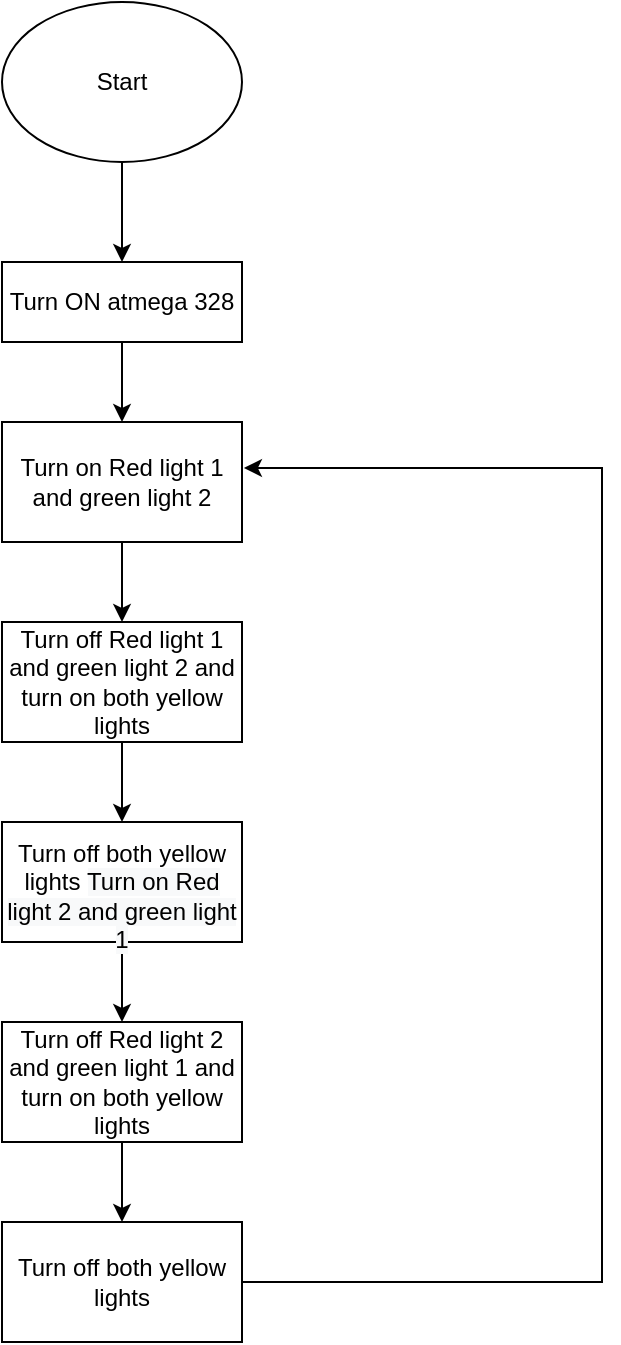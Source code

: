 <mxfile version="17.4.0" type="device"><diagram id="qHdlD8YDH_UJQSfaS6DC" name="Page-1"><mxGraphModel dx="1108" dy="488" grid="1" gridSize="10" guides="1" tooltips="1" connect="1" arrows="1" fold="1" page="1" pageScale="1" pageWidth="850" pageHeight="1100" math="0" shadow="0"><root><mxCell id="0"/><mxCell id="1" parent="0"/><mxCell id="WZ0vNAizg8sp5gnpZ-pj-3" value="" style="edgeStyle=orthogonalEdgeStyle;rounded=0;orthogonalLoop=1;jettySize=auto;html=1;" edge="1" parent="1" source="WZ0vNAizg8sp5gnpZ-pj-1" target="WZ0vNAizg8sp5gnpZ-pj-2"><mxGeometry relative="1" as="geometry"/></mxCell><mxCell id="WZ0vNAizg8sp5gnpZ-pj-1" value="Start" style="ellipse;whiteSpace=wrap;html=1;" vertex="1" parent="1"><mxGeometry x="350" y="20" width="120" height="80" as="geometry"/></mxCell><mxCell id="WZ0vNAizg8sp5gnpZ-pj-5" value="" style="edgeStyle=orthogonalEdgeStyle;rounded=0;orthogonalLoop=1;jettySize=auto;html=1;" edge="1" parent="1" source="WZ0vNAizg8sp5gnpZ-pj-2" target="WZ0vNAizg8sp5gnpZ-pj-4"><mxGeometry relative="1" as="geometry"/></mxCell><mxCell id="WZ0vNAizg8sp5gnpZ-pj-2" value="Turn ON atmega 328" style="whiteSpace=wrap;html=1;" vertex="1" parent="1"><mxGeometry x="350" y="150" width="120" height="40" as="geometry"/></mxCell><mxCell id="WZ0vNAizg8sp5gnpZ-pj-7" value="" style="edgeStyle=orthogonalEdgeStyle;rounded=0;orthogonalLoop=1;jettySize=auto;html=1;" edge="1" parent="1" source="WZ0vNAizg8sp5gnpZ-pj-4" target="WZ0vNAizg8sp5gnpZ-pj-6"><mxGeometry relative="1" as="geometry"/></mxCell><mxCell id="WZ0vNAizg8sp5gnpZ-pj-4" value="Turn on Red light 1 and green light 2" style="whiteSpace=wrap;html=1;" vertex="1" parent="1"><mxGeometry x="350" y="230" width="120" height="60" as="geometry"/></mxCell><mxCell id="WZ0vNAizg8sp5gnpZ-pj-9" value="" style="edgeStyle=orthogonalEdgeStyle;rounded=0;orthogonalLoop=1;jettySize=auto;html=1;" edge="1" parent="1" source="WZ0vNAizg8sp5gnpZ-pj-6" target="WZ0vNAizg8sp5gnpZ-pj-8"><mxGeometry relative="1" as="geometry"/></mxCell><mxCell id="WZ0vNAizg8sp5gnpZ-pj-6" value="Turn off Red light 1 and green light 2 and turn on both yellow lights" style="whiteSpace=wrap;html=1;" vertex="1" parent="1"><mxGeometry x="350" y="330" width="120" height="60" as="geometry"/></mxCell><mxCell id="WZ0vNAizg8sp5gnpZ-pj-11" value="" style="edgeStyle=orthogonalEdgeStyle;rounded=0;orthogonalLoop=1;jettySize=auto;html=1;" edge="1" parent="1" source="WZ0vNAizg8sp5gnpZ-pj-8" target="WZ0vNAizg8sp5gnpZ-pj-10"><mxGeometry relative="1" as="geometry"/></mxCell><mxCell id="WZ0vNAizg8sp5gnpZ-pj-8" value="&lt;br&gt;Turn off both yellow lights&amp;nbsp;&lt;span style=&quot;color: rgb(0 , 0 , 0) ; font-family: &amp;#34;helvetica&amp;#34; ; font-size: 12px ; font-style: normal ; font-weight: 400 ; letter-spacing: normal ; text-align: center ; text-indent: 0px ; text-transform: none ; word-spacing: 0px ; background-color: rgb(248 , 249 , 250) ; display: inline ; float: none&quot;&gt;Turn on Red light 2 and green light 1&lt;/span&gt;" style="whiteSpace=wrap;html=1;" vertex="1" parent="1"><mxGeometry x="350" y="430" width="120" height="60" as="geometry"/></mxCell><mxCell id="WZ0vNAizg8sp5gnpZ-pj-13" value="" style="edgeStyle=orthogonalEdgeStyle;rounded=0;orthogonalLoop=1;jettySize=auto;html=1;" edge="1" parent="1" source="WZ0vNAizg8sp5gnpZ-pj-10" target="WZ0vNAizg8sp5gnpZ-pj-12"><mxGeometry relative="1" as="geometry"/></mxCell><mxCell id="WZ0vNAizg8sp5gnpZ-pj-10" value="&lt;span&gt;Turn off Red light 2 and green light 1 and turn on both yellow lights&lt;/span&gt;" style="whiteSpace=wrap;html=1;" vertex="1" parent="1"><mxGeometry x="350" y="530" width="120" height="60" as="geometry"/></mxCell><mxCell id="WZ0vNAizg8sp5gnpZ-pj-14" style="edgeStyle=orthogonalEdgeStyle;rounded=0;orthogonalLoop=1;jettySize=auto;html=1;entryX=1.008;entryY=0.383;entryDx=0;entryDy=0;entryPerimeter=0;" edge="1" parent="1" source="WZ0vNAizg8sp5gnpZ-pj-12" target="WZ0vNAizg8sp5gnpZ-pj-4"><mxGeometry relative="1" as="geometry"><mxPoint x="560" y="260" as="targetPoint"/><Array as="points"><mxPoint x="650" y="660"/><mxPoint x="650" y="253"/></Array></mxGeometry></mxCell><mxCell id="WZ0vNAizg8sp5gnpZ-pj-12" value="&lt;span&gt;Turn off both yellow lights&lt;/span&gt;" style="whiteSpace=wrap;html=1;" vertex="1" parent="1"><mxGeometry x="350" y="630" width="120" height="60" as="geometry"/></mxCell></root></mxGraphModel></diagram></mxfile>